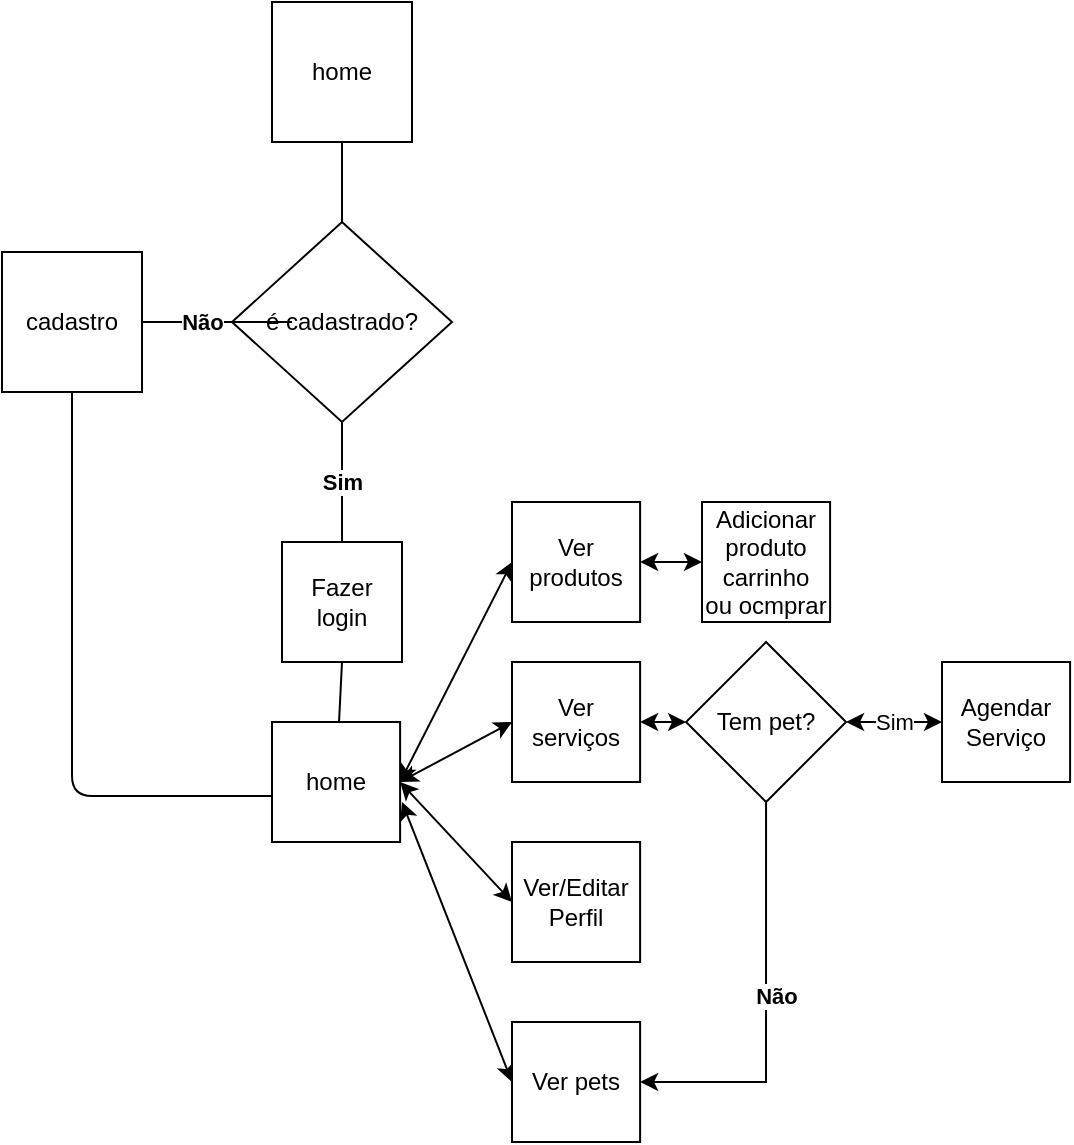 <mxfile version="12.9.11" type="github"><diagram id="DhYAP44AMEROetXgmws2" name="Page-1"><mxGraphModel dx="868" dy="460" grid="1" gridSize="10" guides="1" tooltips="1" connect="1" arrows="1" fold="1" page="1" pageScale="1" pageWidth="850" pageHeight="1100" math="0" shadow="0"><root><mxCell id="0"/><mxCell id="1" parent="0"/><mxCell id="JBhu5v7OuL4f8WupDWOQ-1" value="home" style="whiteSpace=wrap;html=1;aspect=fixed;" parent="1" vertex="1"><mxGeometry x="305" y="30" width="70" height="70" as="geometry"/></mxCell><mxCell id="oV5nwdRXDnXHRsNrsrDA-2" value="é cadastrado?" style="rhombus;whiteSpace=wrap;html=1;" vertex="1" parent="1"><mxGeometry x="285" y="140" width="110" height="100" as="geometry"/></mxCell><mxCell id="oV5nwdRXDnXHRsNrsrDA-3" value="" style="endArrow=none;html=1;entryX=0.5;entryY=1;entryDx=0;entryDy=0;exitX=0.5;exitY=0;exitDx=0;exitDy=0;" edge="1" parent="1" source="oV5nwdRXDnXHRsNrsrDA-2" target="JBhu5v7OuL4f8WupDWOQ-1"><mxGeometry width="50" height="50" relative="1" as="geometry"><mxPoint x="400" y="260" as="sourcePoint"/><mxPoint x="450" y="210" as="targetPoint"/></mxGeometry></mxCell><mxCell id="oV5nwdRXDnXHRsNrsrDA-4" value="Fazer login" style="whiteSpace=wrap;html=1;aspect=fixed;" vertex="1" parent="1"><mxGeometry x="310" y="300" width="60" height="60" as="geometry"/></mxCell><mxCell id="oV5nwdRXDnXHRsNrsrDA-5" value="" style="endArrow=none;html=1;exitX=0.5;exitY=0;exitDx=0;exitDy=0;entryX=0.5;entryY=1;entryDx=0;entryDy=0;fontStyle=1" edge="1" parent="1" source="oV5nwdRXDnXHRsNrsrDA-4" target="oV5nwdRXDnXHRsNrsrDA-2"><mxGeometry width="50" height="50" relative="1" as="geometry"><mxPoint x="400" y="260" as="sourcePoint"/><mxPoint x="340" y="240" as="targetPoint"/></mxGeometry></mxCell><mxCell id="oV5nwdRXDnXHRsNrsrDA-6" value="&lt;b&gt;Sim&lt;/b&gt;" style="edgeLabel;html=1;align=center;verticalAlign=middle;resizable=0;points=[];" vertex="1" connectable="0" parent="oV5nwdRXDnXHRsNrsrDA-5"><mxGeometry x="0.4" y="3" relative="1" as="geometry"><mxPoint x="3" y="12" as="offset"/></mxGeometry></mxCell><mxCell id="oV5nwdRXDnXHRsNrsrDA-7" value="" style="endArrow=none;html=1;entryX=0;entryY=0.5;entryDx=0;entryDy=0;" edge="1" parent="1"><mxGeometry width="50" height="50" relative="1" as="geometry"><mxPoint x="230" y="190" as="sourcePoint"/><mxPoint x="315" y="190" as="targetPoint"/><Array as="points"/></mxGeometry></mxCell><mxCell id="oV5nwdRXDnXHRsNrsrDA-9" value="&lt;b&gt;Não&lt;/b&gt;" style="edgeLabel;html=1;align=center;verticalAlign=middle;resizable=0;points=[];" vertex="1" connectable="0" parent="oV5nwdRXDnXHRsNrsrDA-7"><mxGeometry x="-0.624" relative="1" as="geometry"><mxPoint x="24" as="offset"/></mxGeometry></mxCell><mxCell id="oV5nwdRXDnXHRsNrsrDA-8" value="cadastro" style="whiteSpace=wrap;html=1;aspect=fixed;" vertex="1" parent="1"><mxGeometry x="170" y="155" width="70" height="70" as="geometry"/></mxCell><mxCell id="oV5nwdRXDnXHRsNrsrDA-10" value="" style="endArrow=none;html=1;exitX=0.5;exitY=1;exitDx=0;exitDy=0;" edge="1" parent="1" source="oV5nwdRXDnXHRsNrsrDA-4" target="oV5nwdRXDnXHRsNrsrDA-13"><mxGeometry width="50" height="50" relative="1" as="geometry"><mxPoint x="400" y="370" as="sourcePoint"/><mxPoint x="340" y="420" as="targetPoint"/></mxGeometry></mxCell><mxCell id="oV5nwdRXDnXHRsNrsrDA-11" value="" style="endArrow=none;html=1;entryX=0.5;entryY=1;entryDx=0;entryDy=0;exitX=0.031;exitY=0.617;exitDx=0;exitDy=0;exitPerimeter=0;" edge="1" parent="1" source="oV5nwdRXDnXHRsNrsrDA-13" target="oV5nwdRXDnXHRsNrsrDA-8"><mxGeometry width="50" height="50" relative="1" as="geometry"><mxPoint x="175" y="400" as="sourcePoint"/><mxPoint x="450" y="160" as="targetPoint"/><Array as="points"><mxPoint x="205" y="427"/></Array></mxGeometry></mxCell><mxCell id="oV5nwdRXDnXHRsNrsrDA-13" value="home" style="whiteSpace=wrap;html=1;aspect=fixed;" vertex="1" parent="1"><mxGeometry x="305" y="390" width="64.05" height="60" as="geometry"/></mxCell><mxCell id="oV5nwdRXDnXHRsNrsrDA-16" value="Ver serviços" style="whiteSpace=wrap;html=1;aspect=fixed;" vertex="1" parent="1"><mxGeometry x="425" y="360" width="64.05" height="60" as="geometry"/></mxCell><mxCell id="oV5nwdRXDnXHRsNrsrDA-17" value="Ver/Editar&lt;br&gt;Perfil" style="whiteSpace=wrap;html=1;aspect=fixed;" vertex="1" parent="1"><mxGeometry x="425" y="450" width="64.05" height="60" as="geometry"/></mxCell><mxCell id="oV5nwdRXDnXHRsNrsrDA-18" value="Ver produtos" style="whiteSpace=wrap;html=1;aspect=fixed;" vertex="1" parent="1"><mxGeometry x="425" y="280" width="64.05" height="60" as="geometry"/></mxCell><mxCell id="oV5nwdRXDnXHRsNrsrDA-19" value="" style="endArrow=classic;startArrow=classic;html=1;exitX=1;exitY=0.5;exitDx=0;exitDy=0;entryX=0;entryY=0.5;entryDx=0;entryDy=0;" edge="1" parent="1" source="oV5nwdRXDnXHRsNrsrDA-13" target="oV5nwdRXDnXHRsNrsrDA-18"><mxGeometry width="50" height="50" relative="1" as="geometry"><mxPoint x="400" y="420" as="sourcePoint"/><mxPoint x="450" y="370" as="targetPoint"/><Array as="points"/></mxGeometry></mxCell><mxCell id="oV5nwdRXDnXHRsNrsrDA-20" value="" style="endArrow=classic;startArrow=classic;html=1;entryX=0;entryY=0.5;entryDx=0;entryDy=0;exitX=1;exitY=0.5;exitDx=0;exitDy=0;" edge="1" parent="1" source="oV5nwdRXDnXHRsNrsrDA-13" target="oV5nwdRXDnXHRsNrsrDA-16"><mxGeometry width="50" height="50" relative="1" as="geometry"><mxPoint x="400" y="420" as="sourcePoint"/><mxPoint x="450" y="370" as="targetPoint"/></mxGeometry></mxCell><mxCell id="oV5nwdRXDnXHRsNrsrDA-21" value="" style="endArrow=classic;startArrow=classic;html=1;entryX=0;entryY=0.5;entryDx=0;entryDy=0;exitX=1;exitY=0.5;exitDx=0;exitDy=0;" edge="1" parent="1" source="oV5nwdRXDnXHRsNrsrDA-13" target="oV5nwdRXDnXHRsNrsrDA-17"><mxGeometry width="50" height="50" relative="1" as="geometry"><mxPoint x="400" y="420" as="sourcePoint"/><mxPoint x="450" y="370" as="targetPoint"/></mxGeometry></mxCell><mxCell id="oV5nwdRXDnXHRsNrsrDA-22" value="" style="endArrow=classic;startArrow=classic;html=1;entryX=1;entryY=0.5;entryDx=0;entryDy=0;" edge="1" parent="1" target="oV5nwdRXDnXHRsNrsrDA-18"><mxGeometry width="50" height="50" relative="1" as="geometry"><mxPoint x="520" y="310" as="sourcePoint"/><mxPoint x="450" y="320" as="targetPoint"/></mxGeometry></mxCell><mxCell id="oV5nwdRXDnXHRsNrsrDA-23" value="Adicionar produto carrinho&lt;br&gt;ou ocmprar" style="whiteSpace=wrap;html=1;aspect=fixed;" vertex="1" parent="1"><mxGeometry x="520" y="280" width="64.05" height="60" as="geometry"/></mxCell><mxCell id="oV5nwdRXDnXHRsNrsrDA-25" value="" style="endArrow=classic;startArrow=classic;html=1;entryX=1;entryY=0.5;entryDx=0;entryDy=0;exitX=0;exitY=0.5;exitDx=0;exitDy=0;" edge="1" parent="1" source="oV5nwdRXDnXHRsNrsrDA-27" target="oV5nwdRXDnXHRsNrsrDA-16"><mxGeometry width="50" height="50" relative="1" as="geometry"><mxPoint x="520" y="390" as="sourcePoint"/><mxPoint x="499.05" y="320" as="targetPoint"/></mxGeometry></mxCell><mxCell id="oV5nwdRXDnXHRsNrsrDA-26" value="Agendar Serviço" style="whiteSpace=wrap;html=1;aspect=fixed;" vertex="1" parent="1"><mxGeometry x="640" y="360" width="64.05" height="60" as="geometry"/></mxCell><mxCell id="oV5nwdRXDnXHRsNrsrDA-39" style="edgeStyle=none;rounded=0;orthogonalLoop=1;jettySize=auto;html=1;exitX=0.5;exitY=1;exitDx=0;exitDy=0;entryX=1;entryY=0.5;entryDx=0;entryDy=0;" edge="1" parent="1" source="oV5nwdRXDnXHRsNrsrDA-27" target="oV5nwdRXDnXHRsNrsrDA-32"><mxGeometry relative="1" as="geometry"><mxPoint x="552" y="590" as="targetPoint"/><Array as="points"><mxPoint x="552" y="570"/></Array></mxGeometry></mxCell><mxCell id="oV5nwdRXDnXHRsNrsrDA-40" value="&lt;b&gt;Não&lt;/b&gt;" style="edgeLabel;html=1;align=center;verticalAlign=middle;resizable=0;points=[];" vertex="1" connectable="0" parent="oV5nwdRXDnXHRsNrsrDA-39"><mxGeometry x="-0.044" y="5" relative="1" as="geometry"><mxPoint as="offset"/></mxGeometry></mxCell><mxCell id="oV5nwdRXDnXHRsNrsrDA-27" value="Tem pet?" style="rhombus;whiteSpace=wrap;html=1;" vertex="1" parent="1"><mxGeometry x="512.03" y="350" width="80" height="80" as="geometry"/></mxCell><mxCell id="oV5nwdRXDnXHRsNrsrDA-30" value="Sim" style="endArrow=classic;startArrow=classic;html=1;exitX=1;exitY=0.5;exitDx=0;exitDy=0;entryX=0;entryY=0.5;entryDx=0;entryDy=0;" edge="1" parent="1" source="oV5nwdRXDnXHRsNrsrDA-27" target="oV5nwdRXDnXHRsNrsrDA-26"><mxGeometry width="50" height="50" relative="1" as="geometry"><mxPoint x="530" y="390" as="sourcePoint"/><mxPoint x="640" y="380" as="targetPoint"/><Array as="points"><mxPoint x="600" y="390"/></Array></mxGeometry></mxCell><mxCell id="oV5nwdRXDnXHRsNrsrDA-31" value="" style="endArrow=classic;startArrow=classic;html=1;entryX=0;entryY=0.5;entryDx=0;entryDy=0;" edge="1" parent="1" target="oV5nwdRXDnXHRsNrsrDA-32"><mxGeometry width="50" height="50" relative="1" as="geometry"><mxPoint x="370" y="430" as="sourcePoint"/><mxPoint x="410" y="570" as="targetPoint"/></mxGeometry></mxCell><mxCell id="oV5nwdRXDnXHRsNrsrDA-32" value="Ver pets" style="whiteSpace=wrap;html=1;aspect=fixed;" vertex="1" parent="1"><mxGeometry x="425" y="540" width="64.05" height="60" as="geometry"/></mxCell></root></mxGraphModel></diagram></mxfile>
